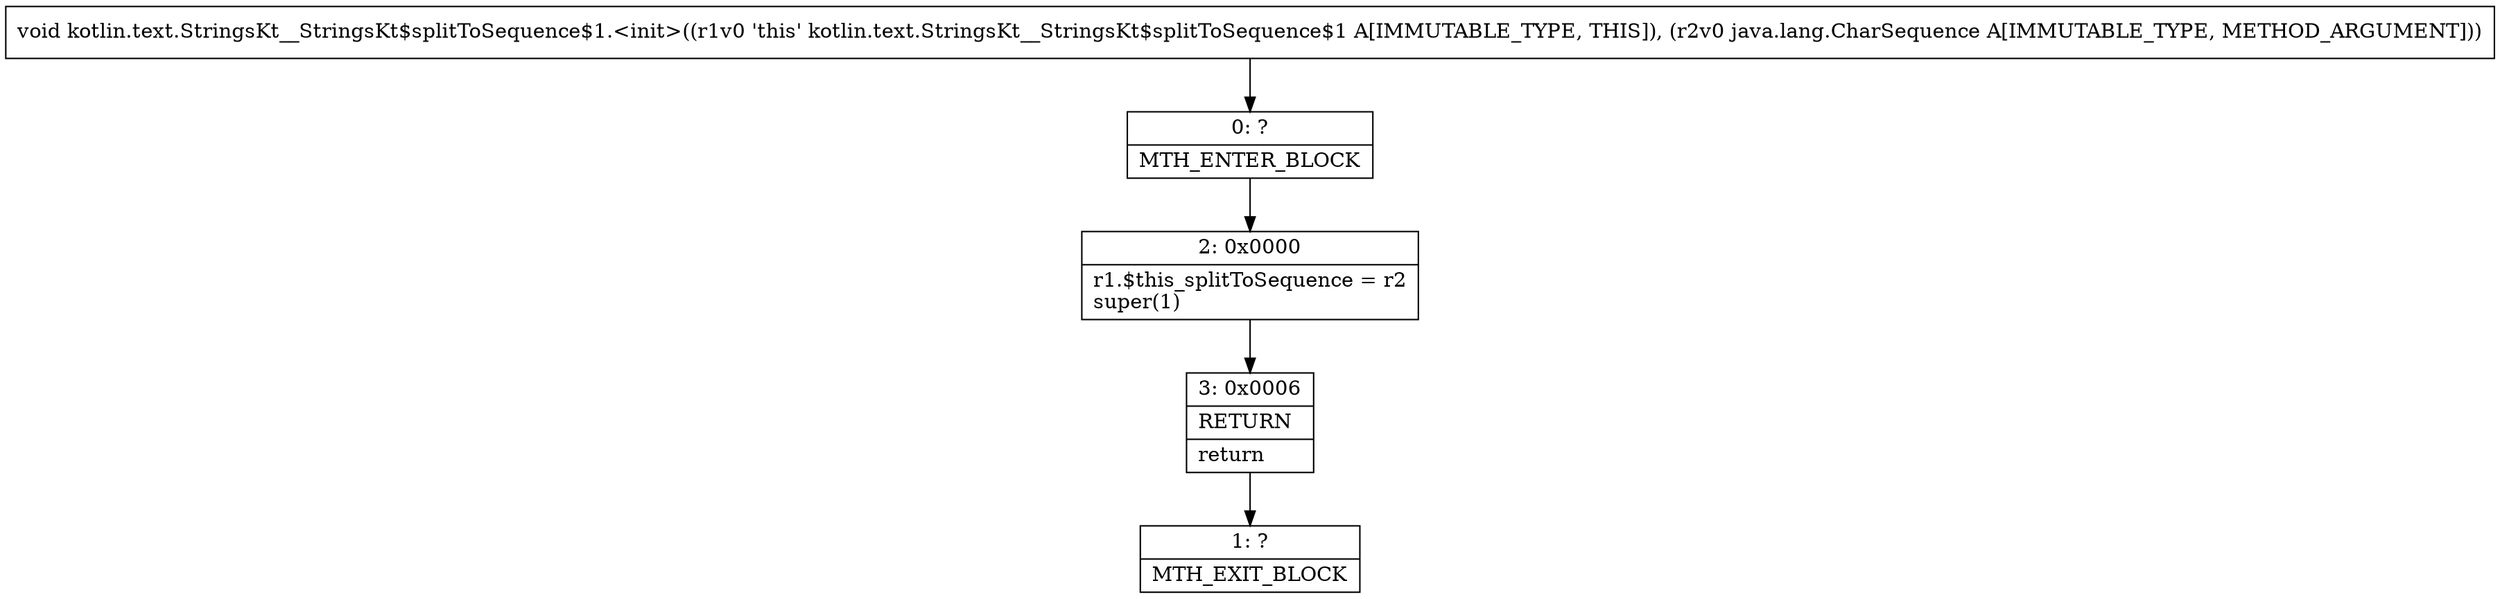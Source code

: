 digraph "CFG forkotlin.text.StringsKt__StringsKt$splitToSequence$1.\<init\>(Ljava\/lang\/CharSequence;)V" {
Node_0 [shape=record,label="{0\:\ ?|MTH_ENTER_BLOCK\l}"];
Node_2 [shape=record,label="{2\:\ 0x0000|r1.$this_splitToSequence = r2\lsuper(1)\l}"];
Node_3 [shape=record,label="{3\:\ 0x0006|RETURN\l|return\l}"];
Node_1 [shape=record,label="{1\:\ ?|MTH_EXIT_BLOCK\l}"];
MethodNode[shape=record,label="{void kotlin.text.StringsKt__StringsKt$splitToSequence$1.\<init\>((r1v0 'this' kotlin.text.StringsKt__StringsKt$splitToSequence$1 A[IMMUTABLE_TYPE, THIS]), (r2v0 java.lang.CharSequence A[IMMUTABLE_TYPE, METHOD_ARGUMENT])) }"];
MethodNode -> Node_0;Node_0 -> Node_2;
Node_2 -> Node_3;
Node_3 -> Node_1;
}

